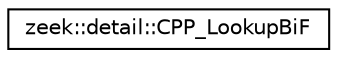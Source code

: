 digraph "Graphical Class Hierarchy"
{
 // LATEX_PDF_SIZE
  edge [fontname="Helvetica",fontsize="10",labelfontname="Helvetica",labelfontsize="10"];
  node [fontname="Helvetica",fontsize="10",shape=record];
  rankdir="LR";
  Node0 [label="zeek::detail::CPP_LookupBiF",height=0.2,width=0.4,color="black", fillcolor="white", style="filled",URL="$d5/df9/classzeek_1_1detail_1_1CPP__LookupBiF.html",tooltip=" "];
}
